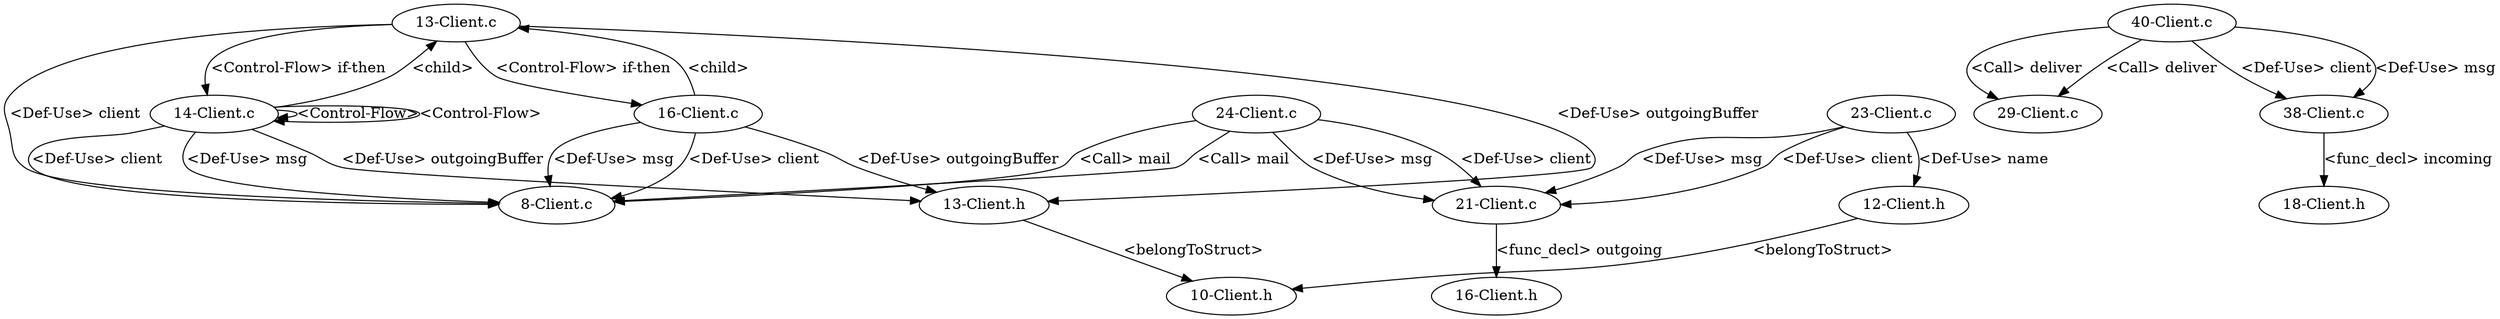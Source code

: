 digraph {
1 [label = "8-Client.c"];
2 [label = "13-Client.c"];
2 -> 1[label="<Def-Use> client"];
3 [label = "14-Client.c"];
3 -> 1[label="<Def-Use> client"];
3 -> 1[label="<Def-Use> msg"];
3 -> 2[label="<child>"];
4 [label = "16-Client.c"];
4 -> 1[label="<Def-Use> client"];
4 -> 2[label="<child>"];
4 -> 1[label="<Def-Use> msg"];
2 -> 3[label="<Control-Flow> if-then"];
3 -> 3[label="<Control-Flow>"];
3 -> 3[label="<Control-Flow>"];
2 -> 4[label="<Control-Flow> if-then"];
5 [label = "21-Client.c"];
6 [label = "23-Client.c"];
6 -> 5[label="<Def-Use> msg"];
6 -> 5[label="<Def-Use> client"];
7 [label = "24-Client.c"];
7 -> 1[label="<Call> mail"];
7 -> 5[label="<Def-Use> client"];
7 -> 5[label="<Def-Use> msg"];
8 [label = "29-Client.c"];
9 [label = "38-Client.c"];
10 [label = "40-Client.c"];
10 -> 8[label="<Call> deliver"];
10 -> 9[label="<Def-Use> client"];
10 -> 9[label="<Def-Use> msg"];
11 [label = "10-Client.h"];
12 [label = "12-Client.h"];
13 [label = "13-Client.h"];
12 -> 11[label="<belongToStruct>"];
13 -> 11[label="<belongToStruct>"];
14 [label = "16-Client.h"];
15 [label = "18-Client.h"];
6 -> 12[label="<Def-Use> name"];
4 -> 13[label="<Def-Use> outgoingBuffer"];
3 -> 13[label="<Def-Use> outgoingBuffer"];
7 -> 1[label="<Call> mail"];
10 -> 8[label="<Call> deliver"];
2 -> 13[label="<Def-Use> outgoingBuffer"];
9 -> 15[label="<func_decl> incoming"];
5 -> 14[label="<func_decl> outgoing"];
}